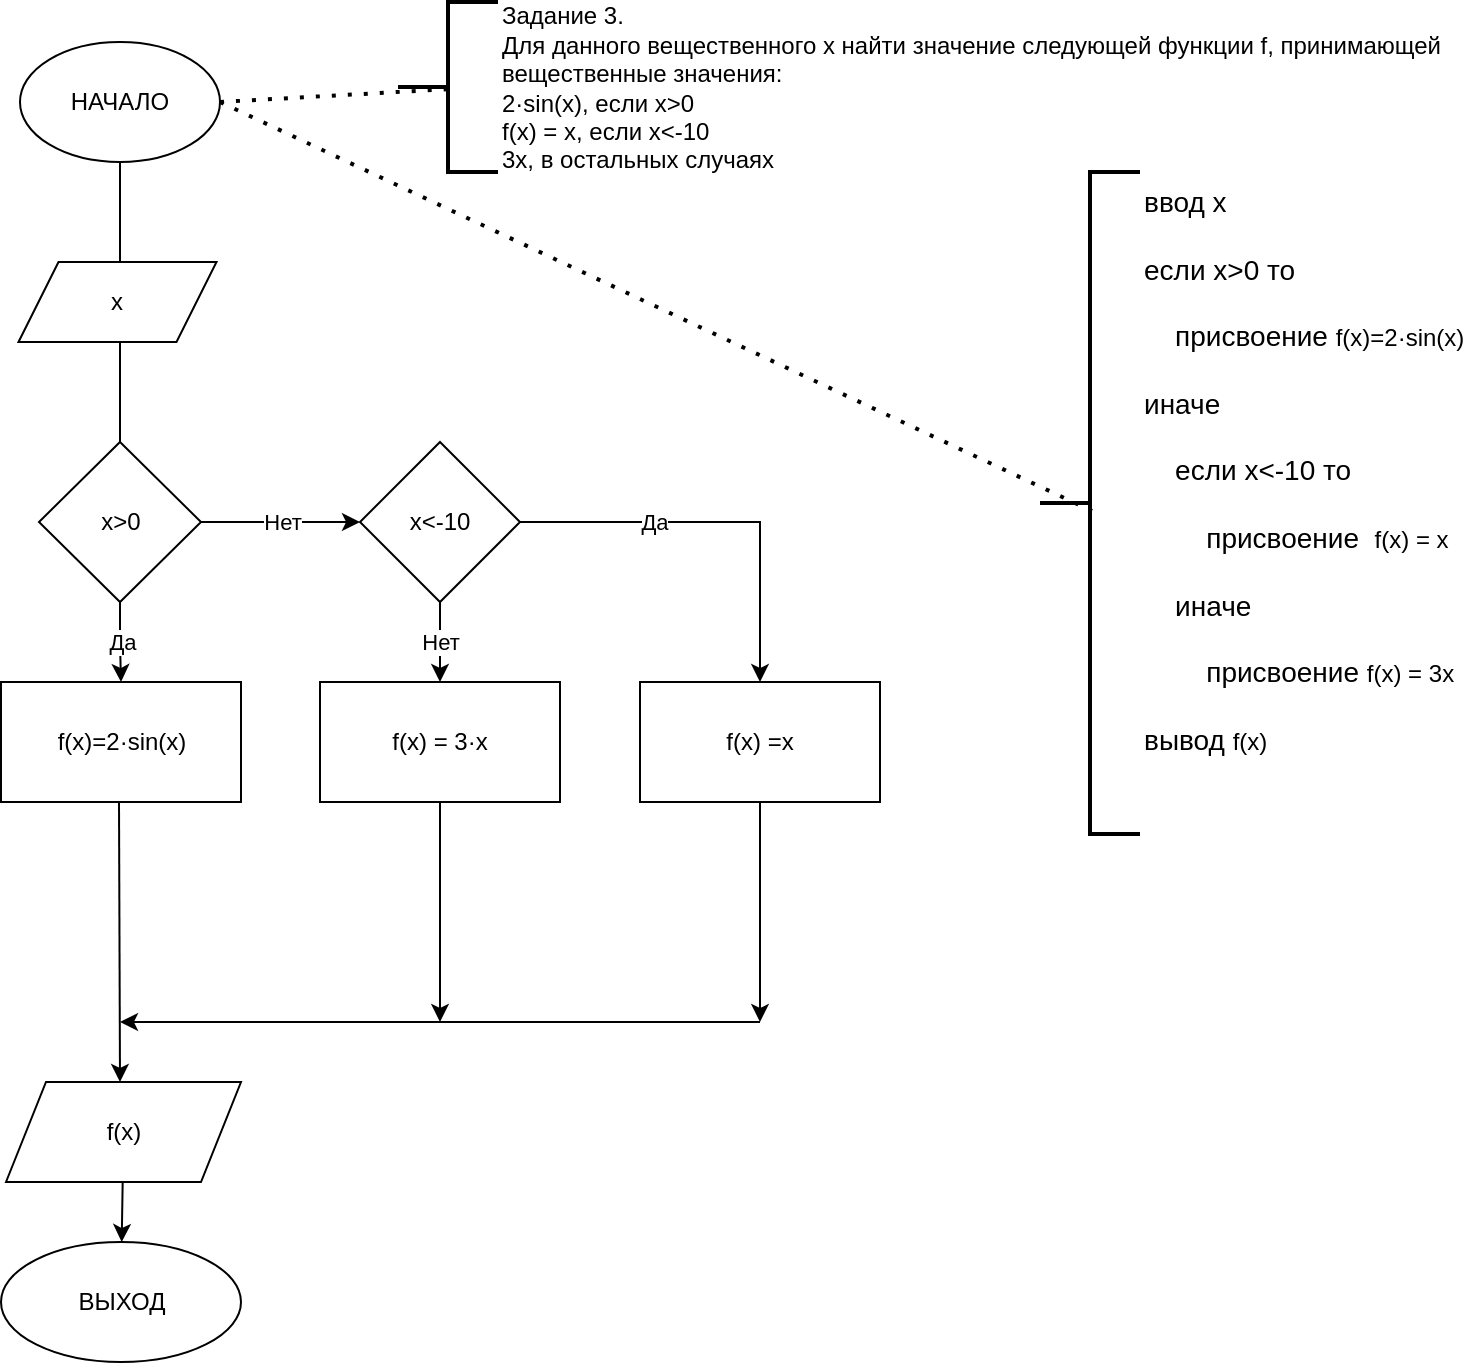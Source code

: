 <mxfile version="17.2.4" type="github">
  <diagram id="uyJToKOt4XFv-qdxU49o" name="Page-1">
    <mxGraphModel dx="1088" dy="2193" grid="1" gridSize="10" guides="1" tooltips="1" connect="1" arrows="1" fold="1" page="1" pageScale="1" pageWidth="827" pageHeight="1169" math="0" shadow="0">
      <root>
        <mxCell id="0" />
        <mxCell id="1" parent="0" />
        <mxCell id="UkJdM2cYxXjH18Phzkhp-1" value="" style="edgeStyle=none;rounded=0;orthogonalLoop=1;jettySize=auto;html=1;" edge="1" parent="1">
          <mxGeometry relative="1" as="geometry">
            <mxPoint x="400" y="80" as="sourcePoint" />
            <mxPoint x="400" y="250" as="targetPoint" />
          </mxGeometry>
        </mxCell>
        <mxCell id="UkJdM2cYxXjH18Phzkhp-2" value="НАЧАЛО" style="ellipse;whiteSpace=wrap;html=1;" vertex="1" parent="1">
          <mxGeometry x="350" y="20" width="100" height="60" as="geometry" />
        </mxCell>
        <mxCell id="UkJdM2cYxXjH18Phzkhp-3" value="Нет" style="edgeStyle=none;rounded=0;orthogonalLoop=1;jettySize=auto;html=1;entryX=0;entryY=0.5;entryDx=0;entryDy=0;" edge="1" parent="1" source="UkJdM2cYxXjH18Phzkhp-5" target="UkJdM2cYxXjH18Phzkhp-23">
          <mxGeometry relative="1" as="geometry">
            <mxPoint x="490" y="260" as="targetPoint" />
          </mxGeometry>
        </mxCell>
        <mxCell id="UkJdM2cYxXjH18Phzkhp-4" value="Да" style="edgeStyle=orthogonalEdgeStyle;rounded=0;orthogonalLoop=1;jettySize=auto;html=1;" edge="1" parent="1" source="UkJdM2cYxXjH18Phzkhp-5" target="UkJdM2cYxXjH18Phzkhp-21">
          <mxGeometry relative="1" as="geometry" />
        </mxCell>
        <mxCell id="UkJdM2cYxXjH18Phzkhp-5" value="x&amp;gt;0" style="rhombus;whiteSpace=wrap;html=1;" vertex="1" parent="1">
          <mxGeometry x="359.5" y="220" width="81" height="80" as="geometry" />
        </mxCell>
        <mxCell id="UkJdM2cYxXjH18Phzkhp-10" value="f(x) = 3·x" style="whiteSpace=wrap;html=1;" vertex="1" parent="1">
          <mxGeometry x="500" y="340" width="120" height="60" as="geometry" />
        </mxCell>
        <mxCell id="UkJdM2cYxXjH18Phzkhp-11" value="x" style="shape=parallelogram;perimeter=parallelogramPerimeter;whiteSpace=wrap;html=1;fixedSize=1;" vertex="1" parent="1">
          <mxGeometry x="349.25" y="130" width="99" height="40" as="geometry" />
        </mxCell>
        <mxCell id="UkJdM2cYxXjH18Phzkhp-12" value="" style="edgeStyle=none;rounded=0;orthogonalLoop=1;jettySize=auto;html=1;" edge="1" parent="1" source="UkJdM2cYxXjH18Phzkhp-13" target="UkJdM2cYxXjH18Phzkhp-15">
          <mxGeometry relative="1" as="geometry" />
        </mxCell>
        <mxCell id="UkJdM2cYxXjH18Phzkhp-13" value="f(x)" style="shape=parallelogram;perimeter=parallelogramPerimeter;whiteSpace=wrap;html=1;fixedSize=1;" vertex="1" parent="1">
          <mxGeometry x="343" y="540" width="117.5" height="50" as="geometry" />
        </mxCell>
        <mxCell id="UkJdM2cYxXjH18Phzkhp-14" style="edgeStyle=none;rounded=0;orthogonalLoop=1;jettySize=auto;html=1;exitX=0.5;exitY=1;exitDx=0;exitDy=0;" edge="1" parent="1" source="UkJdM2cYxXjH18Phzkhp-13" target="UkJdM2cYxXjH18Phzkhp-13">
          <mxGeometry relative="1" as="geometry" />
        </mxCell>
        <mxCell id="UkJdM2cYxXjH18Phzkhp-15" value="ВЫХОД" style="ellipse;whiteSpace=wrap;html=1;" vertex="1" parent="1">
          <mxGeometry x="340.5" y="620" width="120" height="60" as="geometry" />
        </mxCell>
        <mxCell id="UkJdM2cYxXjH18Phzkhp-16" value="Задание 3. &lt;br&gt;&lt;div&gt;Для данного вещественного x найти значение следующей функции f, принимающей&lt;/div&gt;&lt;div&gt;вещественные значения:&lt;/div&gt;&lt;div&gt;2·sin(x), если x&amp;gt;0&lt;/div&gt;&lt;div&gt;f(x) = x, если x&amp;lt;-10&lt;/div&gt;&lt;div&gt;3x, в остальных случаях&lt;/div&gt;" style="strokeWidth=2;html=1;shape=mxgraph.flowchart.annotation_2;align=left;labelPosition=right;pointerEvents=1;" vertex="1" parent="1">
          <mxGeometry x="539" width="50" height="85" as="geometry" />
        </mxCell>
        <mxCell id="UkJdM2cYxXjH18Phzkhp-17" value="" style="endArrow=none;dashed=1;html=1;dashPattern=1 3;strokeWidth=2;rounded=0;exitX=1;exitY=0.5;exitDx=0;exitDy=0;entryX=0.52;entryY=0.512;entryDx=0;entryDy=0;entryPerimeter=0;" edge="1" parent="1" source="UkJdM2cYxXjH18Phzkhp-2" target="UkJdM2cYxXjH18Phzkhp-16">
          <mxGeometry width="50" height="50" relative="1" as="geometry">
            <mxPoint x="532.5" y="160" as="sourcePoint" />
            <mxPoint x="582.5" y="110" as="targetPoint" />
          </mxGeometry>
        </mxCell>
        <mxCell id="UkJdM2cYxXjH18Phzkhp-18" value="ввод х&lt;br&gt;&lt;br&gt;если x&amp;gt;0 то&lt;br&gt;&lt;span&gt;	&lt;/span&gt;&lt;span&gt;	&lt;/span&gt;&lt;br&gt;&lt;span&gt;&lt;/span&gt;&amp;nbsp; &amp;nbsp; присвоение&amp;nbsp;&lt;span style=&quot;font-size: 12px ; text-align: center&quot;&gt;f(x)=2·sin(x)&lt;/span&gt;&lt;br&gt;&amp;nbsp; &amp;nbsp;&amp;nbsp;&lt;br&gt;иначе &lt;br&gt;&amp;nbsp; &amp;nbsp; &lt;br&gt;&amp;nbsp; &amp;nbsp; если x&amp;lt;-10 то&lt;br&gt;&lt;br&gt;&amp;nbsp; &amp;nbsp; &amp;nbsp; &amp;nbsp; присвоение&amp;nbsp;&amp;nbsp;&lt;span style=&quot;font-size: 12px ; text-align: center&quot;&gt;f(x) = x&lt;/span&gt;&lt;br&gt;&lt;br&gt;&amp;nbsp; &amp;nbsp; иначе&amp;nbsp;&lt;br&gt;&lt;br&gt;&amp;nbsp; &amp;nbsp; &amp;nbsp; &amp;nbsp; присвоение&amp;nbsp;&lt;span style=&quot;font-size: 12px ; text-align: center&quot;&gt;f(x) = 3&lt;/span&gt;&lt;span style=&quot;font-size: 12px ; text-align: center&quot;&gt;x&lt;/span&gt;&lt;br&gt;&lt;br&gt;вывод&amp;nbsp;&lt;span style=&quot;font-size: 12px ; text-align: center&quot;&gt;f(x)&lt;/span&gt;" style="strokeWidth=2;html=1;shape=mxgraph.flowchart.annotation_2;align=left;labelPosition=right;pointerEvents=1;verticalAlign=top;fontSize=14;spacing=2;spacingBottom=0;spacingLeft=0;spacingTop=0;horizontal=1;" vertex="1" parent="1">
          <mxGeometry x="860" y="85" width="50" height="331" as="geometry" />
        </mxCell>
        <mxCell id="UkJdM2cYxXjH18Phzkhp-19" value="" style="endArrow=none;dashed=1;html=1;dashPattern=1 3;strokeWidth=2;rounded=0;exitX=1;exitY=0.5;exitDx=0;exitDy=0;entryX=0.52;entryY=0.512;entryDx=0;entryDy=0;entryPerimeter=0;" edge="1" parent="1" source="UkJdM2cYxXjH18Phzkhp-2" target="UkJdM2cYxXjH18Phzkhp-18">
          <mxGeometry width="50" height="50" relative="1" as="geometry">
            <mxPoint x="770" y="115" as="sourcePoint" />
            <mxPoint x="902.5" y="175" as="targetPoint" />
          </mxGeometry>
        </mxCell>
        <mxCell id="UkJdM2cYxXjH18Phzkhp-21" value="f(x)=2·sin(x)" style="whiteSpace=wrap;html=1;" vertex="1" parent="1">
          <mxGeometry x="340.5" y="340" width="120" height="60" as="geometry" />
        </mxCell>
        <mxCell id="UkJdM2cYxXjH18Phzkhp-22" value="Да" style="edgeStyle=orthogonalEdgeStyle;rounded=0;orthogonalLoop=1;jettySize=auto;html=1;" edge="1" parent="1" source="UkJdM2cYxXjH18Phzkhp-23" target="UkJdM2cYxXjH18Phzkhp-24">
          <mxGeometry x="-0.333" relative="1" as="geometry">
            <mxPoint as="offset" />
          </mxGeometry>
        </mxCell>
        <mxCell id="UkJdM2cYxXjH18Phzkhp-32" value="Нет" style="edgeStyle=orthogonalEdgeStyle;rounded=0;orthogonalLoop=1;jettySize=auto;html=1;" edge="1" parent="1" source="UkJdM2cYxXjH18Phzkhp-23" target="UkJdM2cYxXjH18Phzkhp-10">
          <mxGeometry relative="1" as="geometry" />
        </mxCell>
        <mxCell id="UkJdM2cYxXjH18Phzkhp-23" value="x&amp;lt;-10" style="rhombus;whiteSpace=wrap;html=1;" vertex="1" parent="1">
          <mxGeometry x="520" y="220" width="80" height="80" as="geometry" />
        </mxCell>
        <mxCell id="UkJdM2cYxXjH18Phzkhp-24" value="f(x) =x" style="whiteSpace=wrap;html=1;" vertex="1" parent="1">
          <mxGeometry x="660" y="340" width="120" height="60" as="geometry" />
        </mxCell>
        <mxCell id="UkJdM2cYxXjH18Phzkhp-26" value="" style="endArrow=classic;html=1;rounded=0;exitX=0.5;exitY=1;exitDx=0;exitDy=0;" edge="1" parent="1" source="UkJdM2cYxXjH18Phzkhp-24">
          <mxGeometry width="50" height="50" relative="1" as="geometry">
            <mxPoint x="640" y="550" as="sourcePoint" />
            <mxPoint x="720" y="510" as="targetPoint" />
          </mxGeometry>
        </mxCell>
        <mxCell id="UkJdM2cYxXjH18Phzkhp-28" value="" style="endArrow=classic;html=1;rounded=0;exitX=0.5;exitY=1;exitDx=0;exitDy=0;" edge="1" parent="1" source="UkJdM2cYxXjH18Phzkhp-10">
          <mxGeometry width="50" height="50" relative="1" as="geometry">
            <mxPoint x="640" y="550" as="sourcePoint" />
            <mxPoint x="560" y="510" as="targetPoint" />
          </mxGeometry>
        </mxCell>
        <mxCell id="UkJdM2cYxXjH18Phzkhp-33" value="" style="endArrow=classic;html=1;rounded=0;exitX=0.5;exitY=1;exitDx=0;exitDy=0;" edge="1" parent="1">
          <mxGeometry width="50" height="50" relative="1" as="geometry">
            <mxPoint x="399.5" y="400" as="sourcePoint" />
            <mxPoint x="400" y="540" as="targetPoint" />
          </mxGeometry>
        </mxCell>
        <mxCell id="UkJdM2cYxXjH18Phzkhp-34" value="" style="endArrow=classic;html=1;rounded=0;" edge="1" parent="1">
          <mxGeometry width="50" height="50" relative="1" as="geometry">
            <mxPoint x="720" y="510" as="sourcePoint" />
            <mxPoint x="400" y="510" as="targetPoint" />
          </mxGeometry>
        </mxCell>
      </root>
    </mxGraphModel>
  </diagram>
</mxfile>
